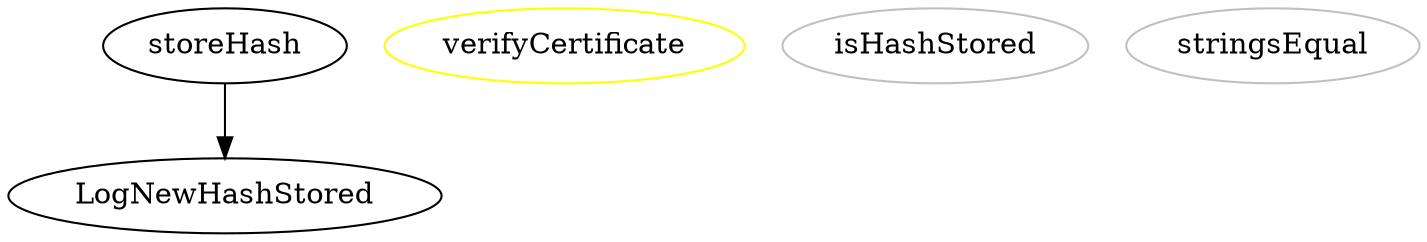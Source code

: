 strict digraph {
  storeHash
  LogNewHashStored
  verifyCertificate [color=yellow]
  isHashStored [color=gray]
  stringsEqual [color=gray]
  storeHash -> LogNewHashStored
}

